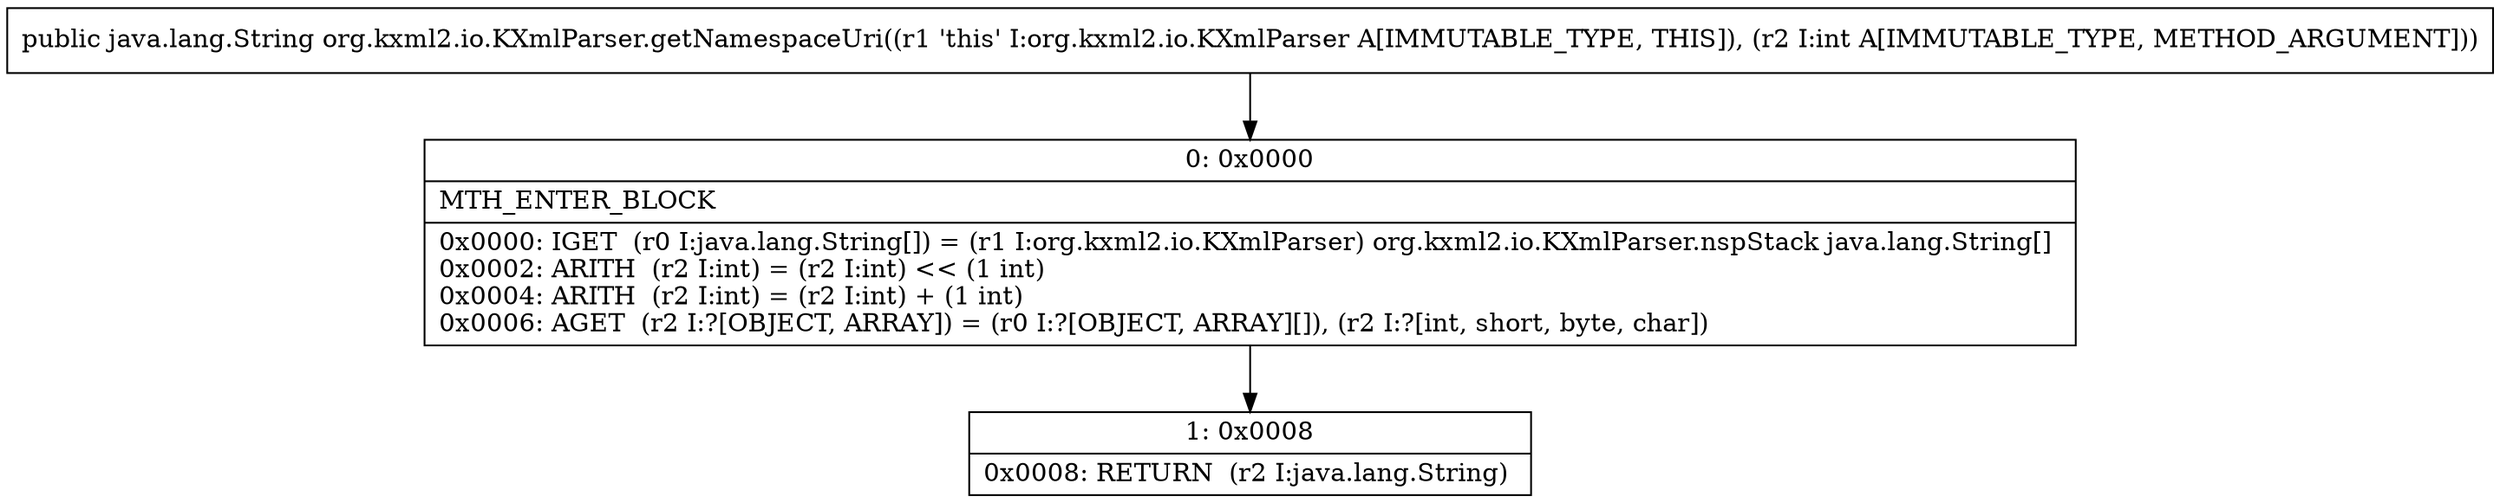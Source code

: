 digraph "CFG fororg.kxml2.io.KXmlParser.getNamespaceUri(I)Ljava\/lang\/String;" {
Node_0 [shape=record,label="{0\:\ 0x0000|MTH_ENTER_BLOCK\l|0x0000: IGET  (r0 I:java.lang.String[]) = (r1 I:org.kxml2.io.KXmlParser) org.kxml2.io.KXmlParser.nspStack java.lang.String[] \l0x0002: ARITH  (r2 I:int) = (r2 I:int) \<\< (1 int) \l0x0004: ARITH  (r2 I:int) = (r2 I:int) + (1 int) \l0x0006: AGET  (r2 I:?[OBJECT, ARRAY]) = (r0 I:?[OBJECT, ARRAY][]), (r2 I:?[int, short, byte, char]) \l}"];
Node_1 [shape=record,label="{1\:\ 0x0008|0x0008: RETURN  (r2 I:java.lang.String) \l}"];
MethodNode[shape=record,label="{public java.lang.String org.kxml2.io.KXmlParser.getNamespaceUri((r1 'this' I:org.kxml2.io.KXmlParser A[IMMUTABLE_TYPE, THIS]), (r2 I:int A[IMMUTABLE_TYPE, METHOD_ARGUMENT])) }"];
MethodNode -> Node_0;
Node_0 -> Node_1;
}

